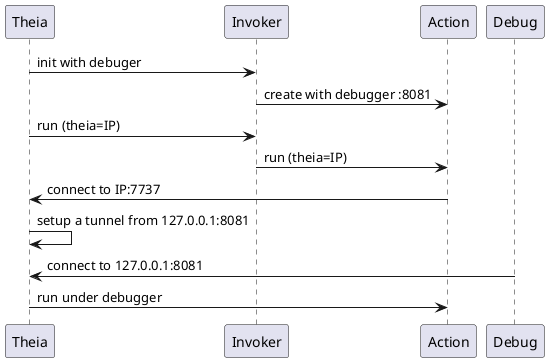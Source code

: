 @startuml
Theia -> Invoker: init with debuger
Invoker -> Action: create with debugger :8081
Theia -> Invoker: run (theia=IP)
Invoker -> Action: run (theia=IP)
Action -> Theia: connect to IP:7737
Theia -> Theia: setup a tunnel from 127.0.0.1:8081 
Debug -> Theia: connect to 127.0.0.1:8081
Theia -> Action: run under debugger 
@enduml